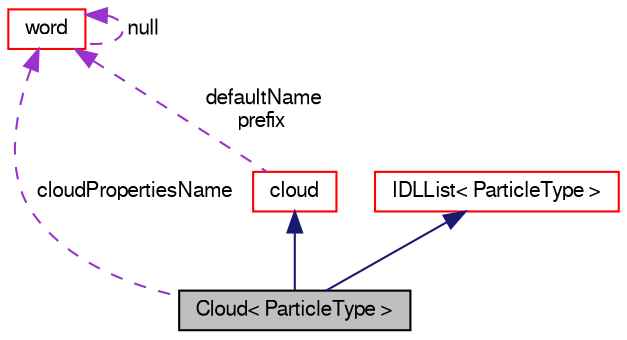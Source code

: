 digraph "Cloud&lt; ParticleType &gt;"
{
  bgcolor="transparent";
  edge [fontname="FreeSans",fontsize="10",labelfontname="FreeSans",labelfontsize="10"];
  node [fontname="FreeSans",fontsize="10",shape=record];
  Node55 [label="Cloud\< ParticleType \>",height=0.2,width=0.4,color="black", fillcolor="grey75", style="filled", fontcolor="black"];
  Node56 -> Node55 [dir="back",color="midnightblue",fontsize="10",style="solid",fontname="FreeSans"];
  Node56 [label="cloud",height=0.2,width=0.4,color="red",URL="$a26386.html",tooltip="A cloud is a collection of lagrangian particles. "];
  Node66 -> Node56 [dir="back",color="darkorchid3",fontsize="10",style="dashed",label=" defaultName\nprefix" ,fontname="FreeSans"];
  Node66 [label="word",height=0.2,width=0.4,color="red",URL="$a28258.html",tooltip="A class for handling words, derived from string. "];
  Node66 -> Node66 [dir="back",color="darkorchid3",fontsize="10",style="dashed",label=" null" ,fontname="FreeSans"];
  Node69 -> Node55 [dir="back",color="midnightblue",fontsize="10",style="solid",fontname="FreeSans"];
  Node69 [label="IDLList\< ParticleType \>",height=0.2,width=0.4,color="red",URL="$a25854.html"];
  Node66 -> Node55 [dir="back",color="darkorchid3",fontsize="10",style="dashed",label=" cloudPropertiesName" ,fontname="FreeSans"];
}

